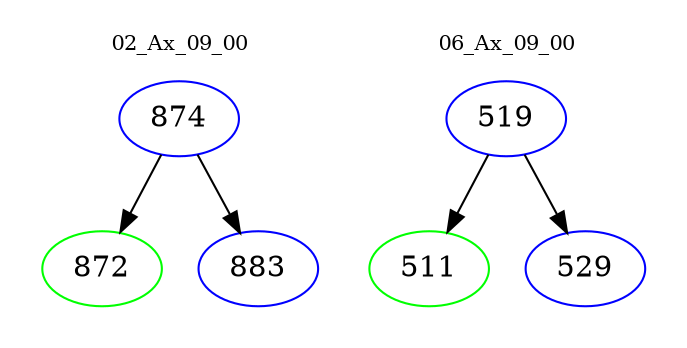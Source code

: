 digraph{
subgraph cluster_0 {
color = white
label = "02_Ax_09_00";
fontsize=10;
T0_874 [label="874", color="blue"]
T0_874 -> T0_872 [color="black"]
T0_872 [label="872", color="green"]
T0_874 -> T0_883 [color="black"]
T0_883 [label="883", color="blue"]
}
subgraph cluster_1 {
color = white
label = "06_Ax_09_00";
fontsize=10;
T1_519 [label="519", color="blue"]
T1_519 -> T1_511 [color="black"]
T1_511 [label="511", color="green"]
T1_519 -> T1_529 [color="black"]
T1_529 [label="529", color="blue"]
}
}
